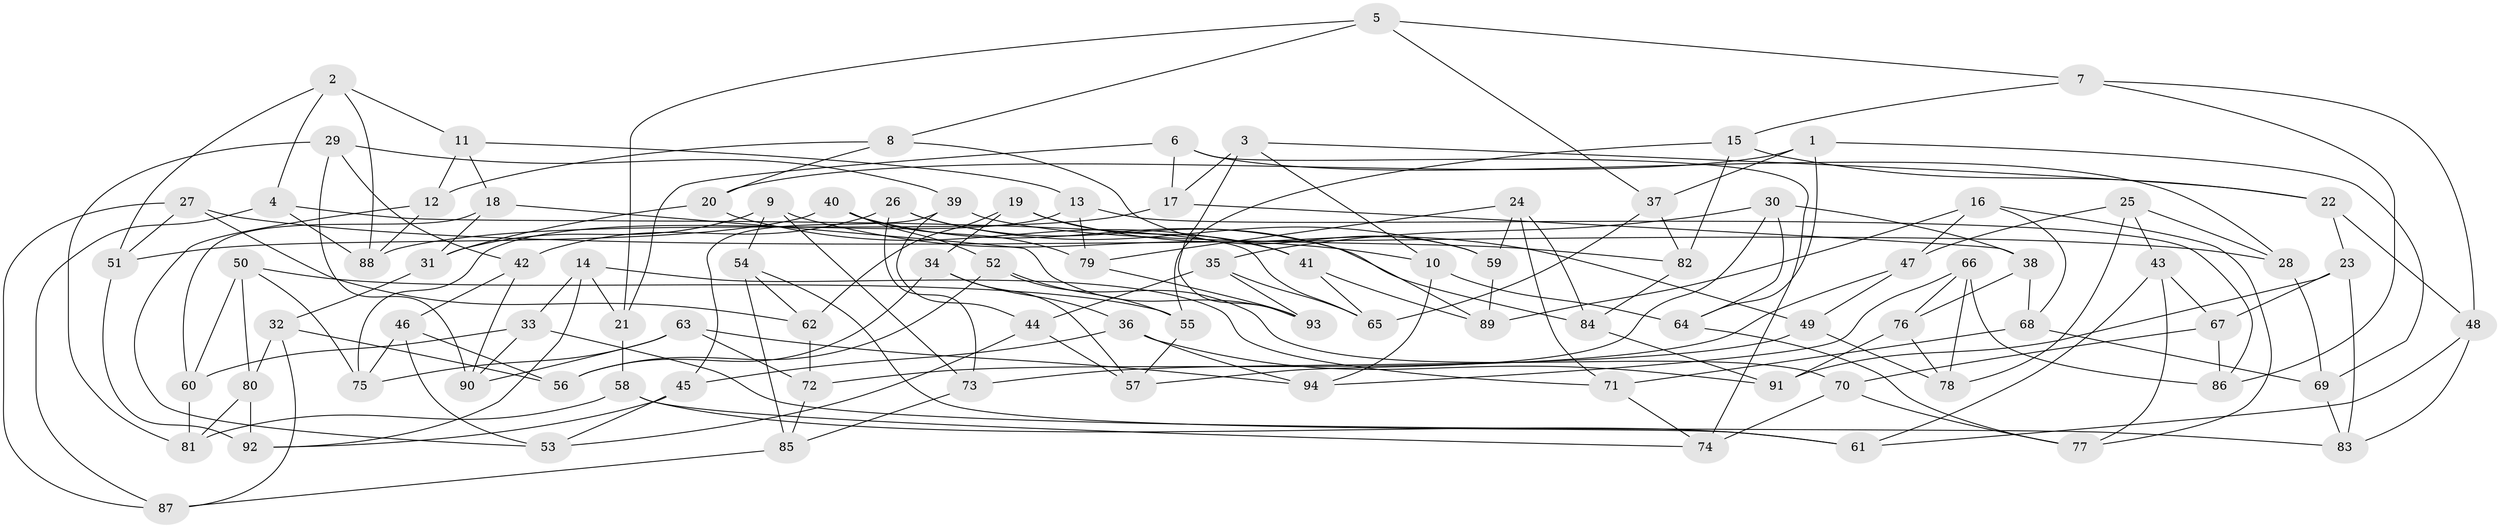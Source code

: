 // coarse degree distribution, {5: 0.10714285714285714, 11: 0.07142857142857142, 7: 0.07142857142857142, 14: 0.03571428571428571, 4: 0.17857142857142858, 12: 0.10714285714285714, 6: 0.25, 10: 0.07142857142857142, 8: 0.07142857142857142, 9: 0.03571428571428571}
// Generated by graph-tools (version 1.1) at 2025/20/03/04/25 18:20:38]
// undirected, 94 vertices, 188 edges
graph export_dot {
graph [start="1"]
  node [color=gray90,style=filled];
  1;
  2;
  3;
  4;
  5;
  6;
  7;
  8;
  9;
  10;
  11;
  12;
  13;
  14;
  15;
  16;
  17;
  18;
  19;
  20;
  21;
  22;
  23;
  24;
  25;
  26;
  27;
  28;
  29;
  30;
  31;
  32;
  33;
  34;
  35;
  36;
  37;
  38;
  39;
  40;
  41;
  42;
  43;
  44;
  45;
  46;
  47;
  48;
  49;
  50;
  51;
  52;
  53;
  54;
  55;
  56;
  57;
  58;
  59;
  60;
  61;
  62;
  63;
  64;
  65;
  66;
  67;
  68;
  69;
  70;
  71;
  72;
  73;
  74;
  75;
  76;
  77;
  78;
  79;
  80;
  81;
  82;
  83;
  84;
  85;
  86;
  87;
  88;
  89;
  90;
  91;
  92;
  93;
  94;
  1 -- 37;
  1 -- 20;
  1 -- 64;
  1 -- 69;
  2 -- 51;
  2 -- 88;
  2 -- 11;
  2 -- 4;
  3 -- 17;
  3 -- 93;
  3 -- 10;
  3 -- 22;
  4 -- 65;
  4 -- 88;
  4 -- 87;
  5 -- 21;
  5 -- 7;
  5 -- 8;
  5 -- 37;
  6 -- 21;
  6 -- 74;
  6 -- 28;
  6 -- 17;
  7 -- 15;
  7 -- 48;
  7 -- 86;
  8 -- 20;
  8 -- 59;
  8 -- 12;
  9 -- 73;
  9 -- 31;
  9 -- 54;
  9 -- 10;
  10 -- 94;
  10 -- 64;
  11 -- 18;
  11 -- 12;
  11 -- 13;
  12 -- 88;
  12 -- 53;
  13 -- 79;
  13 -- 86;
  13 -- 75;
  14 -- 21;
  14 -- 92;
  14 -- 33;
  14 -- 71;
  15 -- 22;
  15 -- 55;
  15 -- 82;
  16 -- 89;
  16 -- 47;
  16 -- 68;
  16 -- 77;
  17 -- 88;
  17 -- 38;
  18 -- 31;
  18 -- 93;
  18 -- 60;
  19 -- 41;
  19 -- 49;
  19 -- 62;
  19 -- 34;
  20 -- 41;
  20 -- 31;
  21 -- 58;
  22 -- 48;
  22 -- 23;
  23 -- 67;
  23 -- 91;
  23 -- 83;
  24 -- 84;
  24 -- 59;
  24 -- 79;
  24 -- 71;
  25 -- 43;
  25 -- 28;
  25 -- 78;
  25 -- 47;
  26 -- 59;
  26 -- 89;
  26 -- 42;
  26 -- 73;
  27 -- 28;
  27 -- 62;
  27 -- 51;
  27 -- 87;
  28 -- 69;
  29 -- 81;
  29 -- 39;
  29 -- 90;
  29 -- 42;
  30 -- 64;
  30 -- 38;
  30 -- 57;
  30 -- 35;
  31 -- 32;
  32 -- 87;
  32 -- 56;
  32 -- 80;
  33 -- 60;
  33 -- 83;
  33 -- 90;
  34 -- 36;
  34 -- 57;
  34 -- 56;
  35 -- 93;
  35 -- 65;
  35 -- 44;
  36 -- 94;
  36 -- 91;
  36 -- 45;
  37 -- 65;
  37 -- 82;
  38 -- 68;
  38 -- 76;
  39 -- 82;
  39 -- 44;
  39 -- 45;
  40 -- 51;
  40 -- 52;
  40 -- 84;
  40 -- 79;
  41 -- 65;
  41 -- 89;
  42 -- 46;
  42 -- 90;
  43 -- 61;
  43 -- 77;
  43 -- 67;
  44 -- 57;
  44 -- 53;
  45 -- 92;
  45 -- 53;
  46 -- 75;
  46 -- 53;
  46 -- 56;
  47 -- 72;
  47 -- 49;
  48 -- 83;
  48 -- 61;
  49 -- 73;
  49 -- 78;
  50 -- 80;
  50 -- 75;
  50 -- 60;
  50 -- 55;
  51 -- 92;
  52 -- 55;
  52 -- 70;
  52 -- 56;
  54 -- 61;
  54 -- 85;
  54 -- 62;
  55 -- 57;
  58 -- 61;
  58 -- 81;
  58 -- 74;
  59 -- 89;
  60 -- 81;
  62 -- 72;
  63 -- 90;
  63 -- 72;
  63 -- 75;
  63 -- 94;
  64 -- 77;
  66 -- 86;
  66 -- 94;
  66 -- 78;
  66 -- 76;
  67 -- 86;
  67 -- 70;
  68 -- 71;
  68 -- 69;
  69 -- 83;
  70 -- 77;
  70 -- 74;
  71 -- 74;
  72 -- 85;
  73 -- 85;
  76 -- 91;
  76 -- 78;
  79 -- 93;
  80 -- 92;
  80 -- 81;
  82 -- 84;
  84 -- 91;
  85 -- 87;
}
